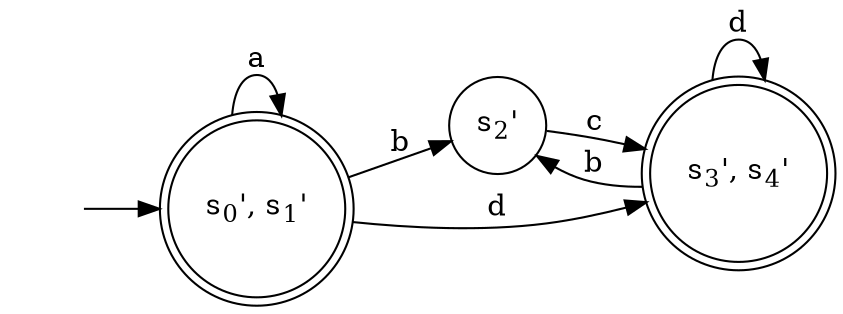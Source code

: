 digraph {
	graph [rankdir=LR]
	node [shape=circle]
	s [style=invisible]
	s0s1 [label=<s<sub>0</sub>', s<sub>1</sub>'>, peripheries=2]
	s2 [label=<s<sub>2</sub>'>]
	s3s4 [label=<s<sub>3</sub>', s<sub>4</sub>'>, peripheries=2]
	s -> s0s1
	s0s1 -> s0s1 [label=a]
	s0s1 -> s2 [label=b]
	s0s1 -> s3s4 [label=d]
	s2 -> s3s4 [label=c]
	s3s4 -> s2 [label=b]
	s3s4 -> s3s4 [label=d]
}
